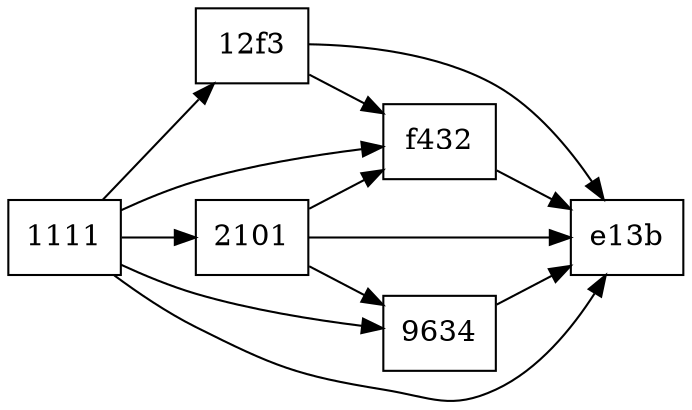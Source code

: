 digraph G {
  rankdir=LR;
  "1111" [shape=box];
  "12f3" [shape=box];
  "f432" [shape=box];
  "2101" [shape=box];
  "9634" [shape=box];
  "e13b" [shape=box];
  "f432" -> "e13b";
  "1111" -> "f432";
  "2101" -> "e13b";
  "2101" -> "9634";
  "12f3" -> "e13b";
  "1111" -> "12f3";
  "2101" -> "f432";
  "1111" -> "2101";
  "12f3" -> "f432";
  "1111" -> "e13b";
  "9634" -> "e13b";
  "1111" -> "9634";
}
